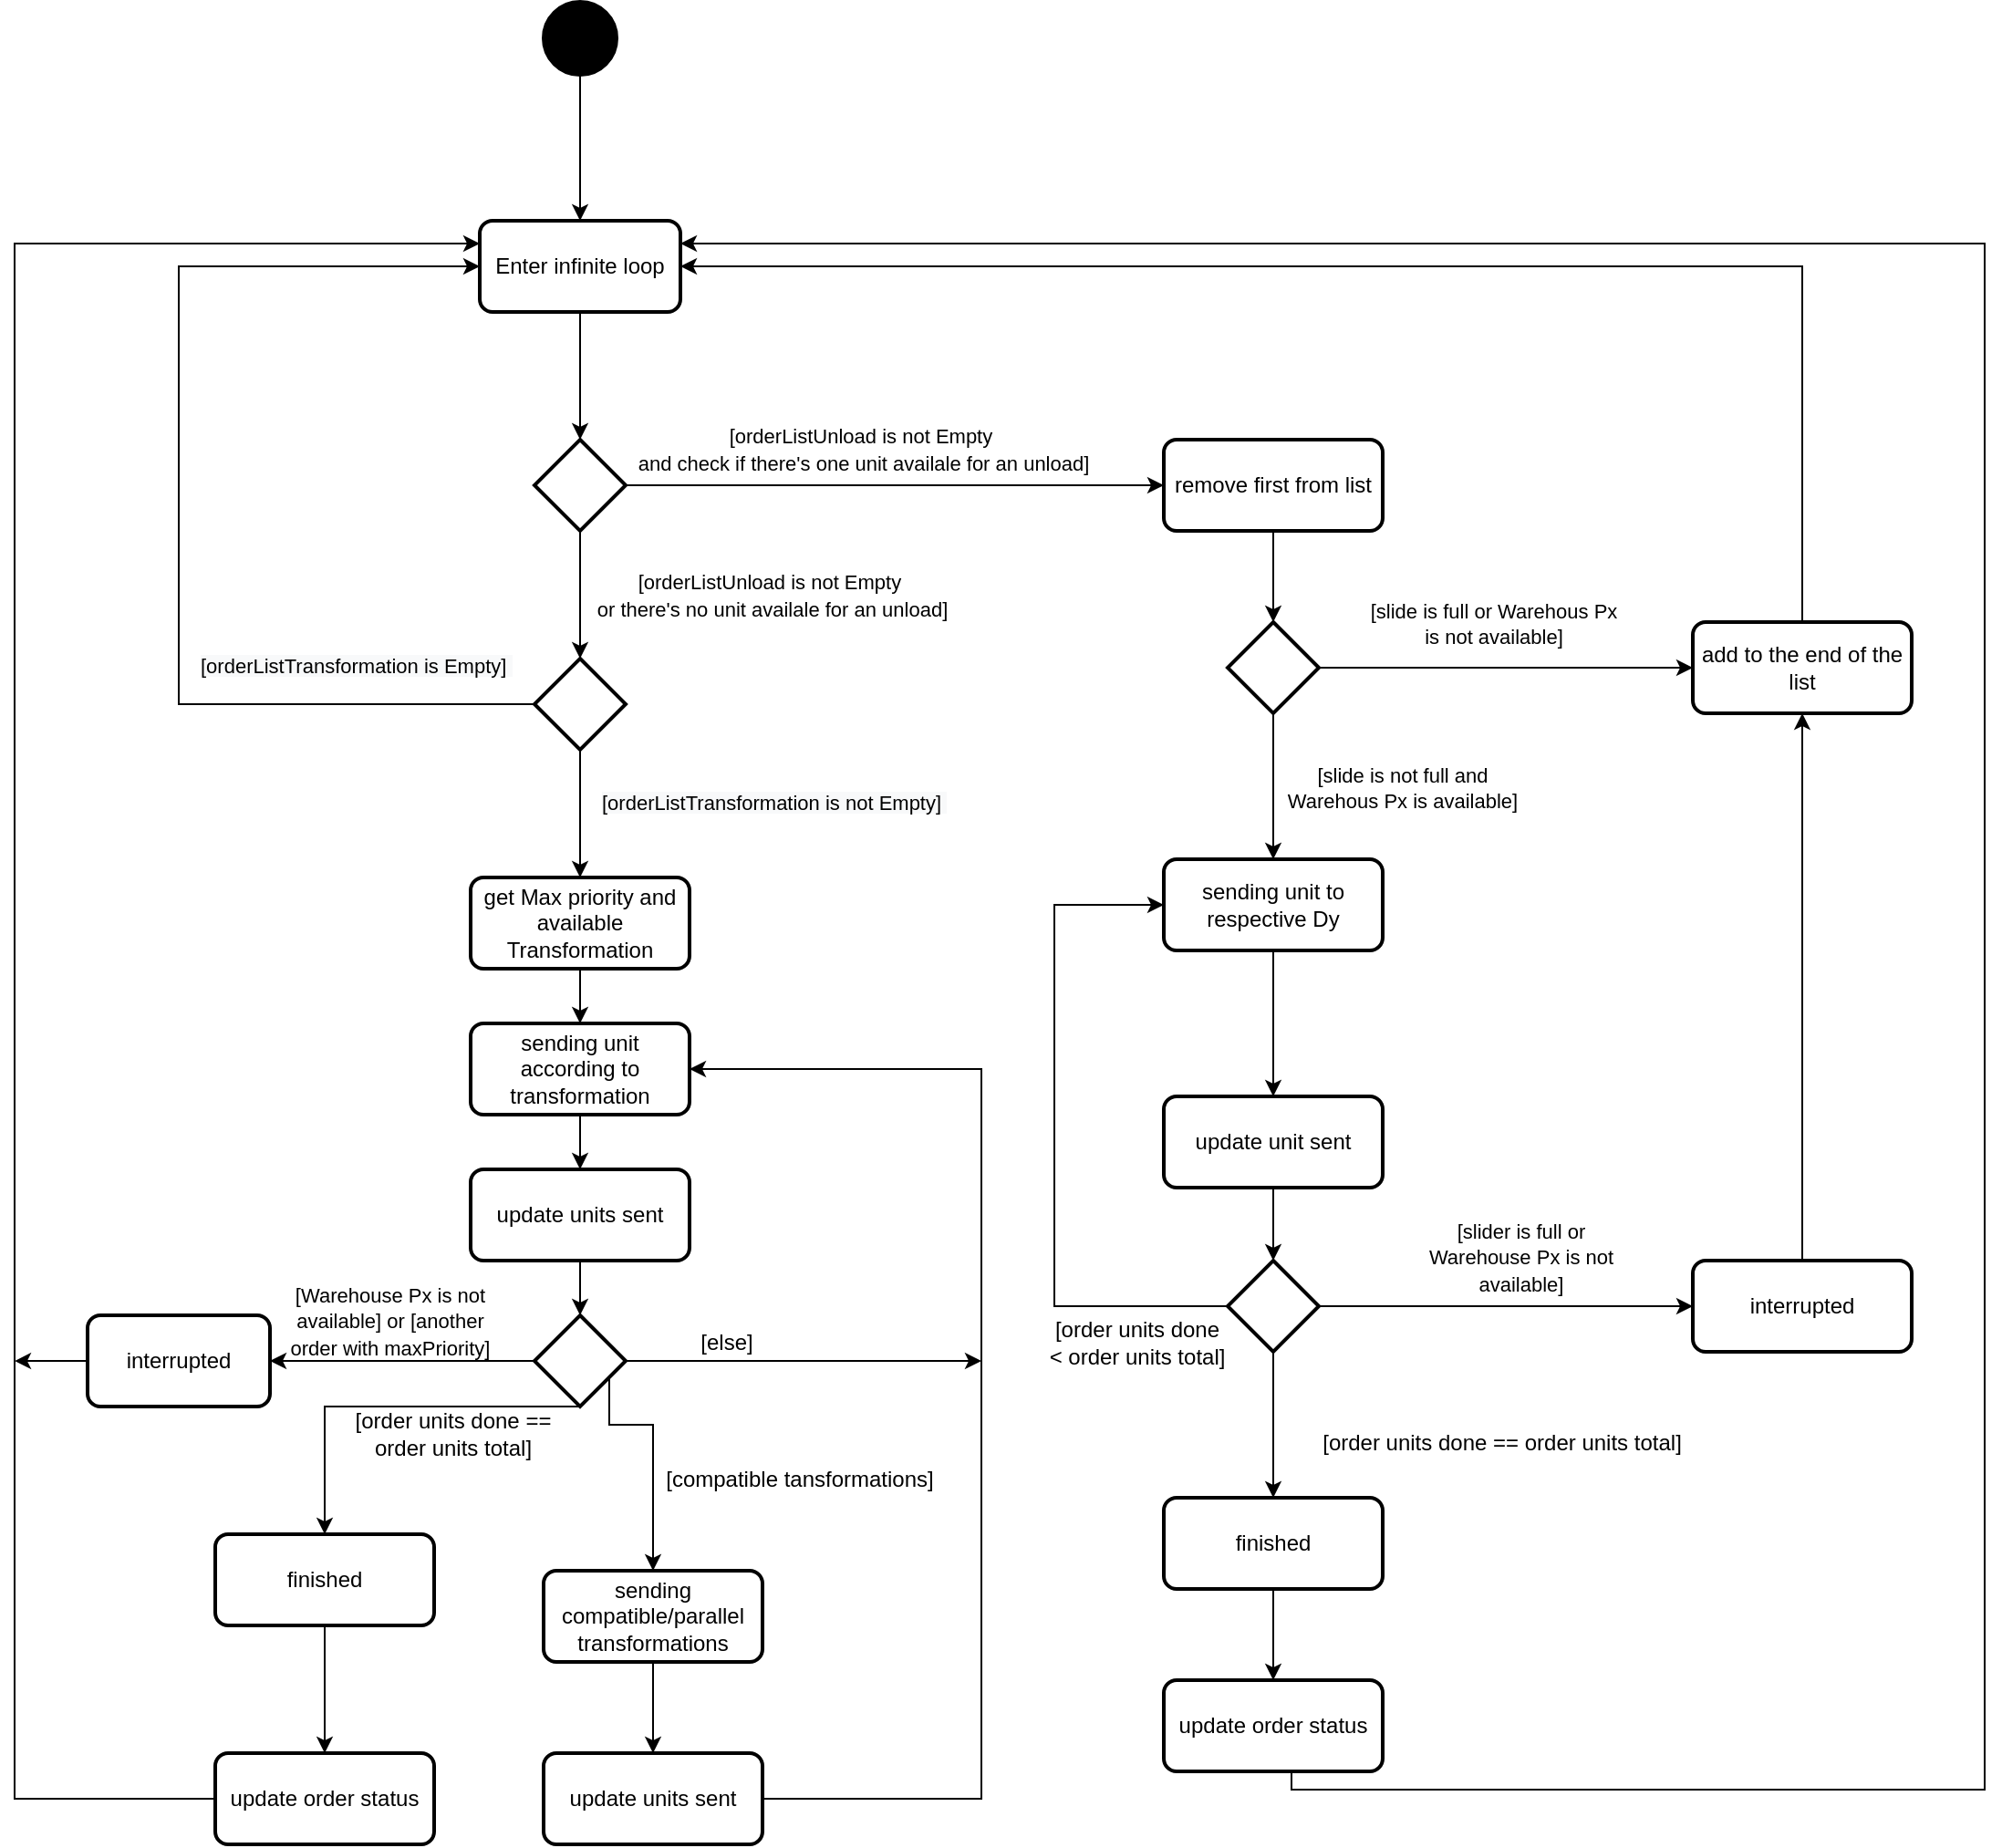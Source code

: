 <mxfile version="13.2.1" type="device"><diagram id="dD9J457rqrlUqv9bgKCG" name="Page-1"><mxGraphModel dx="1296" dy="722" grid="1" gridSize="10" guides="1" tooltips="1" connect="1" arrows="1" fold="1" page="1" pageScale="1" pageWidth="827" pageHeight="1169" math="0" shadow="0"><root><mxCell id="0"/><mxCell id="1" parent="0"/><mxCell id="ueBaZ-UX3zxbW52C_FMR-3" value="" style="edgeStyle=orthogonalEdgeStyle;rounded=0;orthogonalLoop=1;jettySize=auto;html=1;" parent="1" source="ueBaZ-UX3zxbW52C_FMR-1" target="ueBaZ-UX3zxbW52C_FMR-2" edge="1"><mxGeometry relative="1" as="geometry"/></mxCell><mxCell id="ueBaZ-UX3zxbW52C_FMR-1" value="" style="strokeWidth=2;html=1;shape=mxgraph.flowchart.start_2;whiteSpace=wrap;fillColor=#000000;" parent="1" vertex="1"><mxGeometry x="320" y="40" width="40" height="40" as="geometry"/></mxCell><mxCell id="ueBaZ-UX3zxbW52C_FMR-6" value="" style="edgeStyle=orthogonalEdgeStyle;rounded=0;orthogonalLoop=1;jettySize=auto;html=1;" parent="1" source="ueBaZ-UX3zxbW52C_FMR-2" target="ueBaZ-UX3zxbW52C_FMR-4" edge="1"><mxGeometry relative="1" as="geometry"/></mxCell><mxCell id="ueBaZ-UX3zxbW52C_FMR-2" value="Enter infinite loop" style="rounded=1;whiteSpace=wrap;html=1;absoluteArcSize=1;arcSize=14;strokeWidth=2;fillColor=#FFFFFF;" parent="1" vertex="1"><mxGeometry x="285" y="160" width="110" height="50" as="geometry"/></mxCell><mxCell id="ueBaZ-UX3zxbW52C_FMR-11" value="" style="edgeStyle=orthogonalEdgeStyle;rounded=0;orthogonalLoop=1;jettySize=auto;html=1;" parent="1" source="ueBaZ-UX3zxbW52C_FMR-4" target="ueBaZ-UX3zxbW52C_FMR-10" edge="1"><mxGeometry relative="1" as="geometry"/></mxCell><mxCell id="ueBaZ-UX3zxbW52C_FMR-25" value="" style="edgeStyle=orthogonalEdgeStyle;rounded=0;orthogonalLoop=1;jettySize=auto;html=1;" parent="1" source="ueBaZ-UX3zxbW52C_FMR-4" edge="1"><mxGeometry relative="1" as="geometry"><mxPoint x="660" y="305" as="targetPoint"/></mxGeometry></mxCell><mxCell id="ueBaZ-UX3zxbW52C_FMR-4" value="" style="strokeWidth=2;html=1;shape=mxgraph.flowchart.decision;whiteSpace=wrap;fillColor=#FFFFFF;" parent="1" vertex="1"><mxGeometry x="315" y="280" width="50" height="50" as="geometry"/></mxCell><mxCell id="ueBaZ-UX3zxbW52C_FMR-7" value="&lt;span style=&quot;font-size: 11px&quot;&gt;[orderListUnload is not Empty&amp;nbsp; &lt;br&gt;and check if there's one unit availale for an unload]&lt;/span&gt;" style="text;html=1;align=center;verticalAlign=middle;resizable=0;points=[];autosize=1;" parent="1" vertex="1"><mxGeometry x="365" y="270" width="260" height="30" as="geometry"/></mxCell><mxCell id="ueBaZ-UX3zxbW52C_FMR-15" value="" style="edgeStyle=orthogonalEdgeStyle;rounded=0;orthogonalLoop=1;jettySize=auto;html=1;entryX=0;entryY=0.5;entryDx=0;entryDy=0;exitX=0;exitY=0.5;exitDx=0;exitDy=0;exitPerimeter=0;" parent="1" source="ueBaZ-UX3zxbW52C_FMR-10" target="ueBaZ-UX3zxbW52C_FMR-2" edge="1"><mxGeometry relative="1" as="geometry"><mxPoint x="340" y="530" as="targetPoint"/><Array as="points"><mxPoint x="120" y="425"/><mxPoint x="120" y="185"/></Array></mxGeometry></mxCell><mxCell id="ueBaZ-UX3zxbW52C_FMR-19" value="" style="edgeStyle=orthogonalEdgeStyle;rounded=0;orthogonalLoop=1;jettySize=auto;html=1;" parent="1" source="ueBaZ-UX3zxbW52C_FMR-10" edge="1"><mxGeometry relative="1" as="geometry"><mxPoint x="340" y="520" as="targetPoint"/></mxGeometry></mxCell><mxCell id="ueBaZ-UX3zxbW52C_FMR-10" value="" style="strokeWidth=2;html=1;shape=mxgraph.flowchart.decision;whiteSpace=wrap;fillColor=#FFFFFF;" parent="1" vertex="1"><mxGeometry x="315" y="400" width="50" height="50" as="geometry"/></mxCell><mxCell id="ueBaZ-UX3zxbW52C_FMR-13" value="&lt;span style=&quot;color: rgb(0 , 0 , 0) ; font-family: &amp;#34;helvetica&amp;#34; ; font-size: 11px ; font-style: normal ; font-weight: 400 ; letter-spacing: normal ; text-align: center ; text-indent: 0px ; text-transform: none ; word-spacing: 0px ; background-color: rgb(248 , 249 , 250) ; display: inline ; float: none&quot;&gt;[orderListTransformation is not Empty]&amp;nbsp;&lt;/span&gt;" style="text;whiteSpace=wrap;html=1;" parent="1" vertex="1"><mxGeometry x="350" y="465" width="200" height="30" as="geometry"/></mxCell><mxCell id="ueBaZ-UX3zxbW52C_FMR-27" value="" style="edgeStyle=orthogonalEdgeStyle;rounded=0;orthogonalLoop=1;jettySize=auto;html=1;" parent="1" source="ueBaZ-UX3zxbW52C_FMR-26" edge="1"><mxGeometry relative="1" as="geometry"><mxPoint x="720" y="380" as="targetPoint"/><Array as="points"><mxPoint x="720" y="370"/></Array></mxGeometry></mxCell><mxCell id="ueBaZ-UX3zxbW52C_FMR-26" value="remove first from list" style="rounded=1;whiteSpace=wrap;html=1;absoluteArcSize=1;arcSize=14;strokeWidth=2;fillColor=#FFFFFF;" parent="1" vertex="1"><mxGeometry x="660" y="280" width="120" height="50" as="geometry"/></mxCell><mxCell id="ueBaZ-UX3zxbW52C_FMR-32" value="" style="edgeStyle=orthogonalEdgeStyle;rounded=0;orthogonalLoop=1;jettySize=auto;html=1;" parent="1" source="ueBaZ-UX3zxbW52C_FMR-29" edge="1"><mxGeometry relative="1" as="geometry"><mxPoint x="720" y="510" as="targetPoint"/></mxGeometry></mxCell><mxCell id="ueBaZ-UX3zxbW52C_FMR-40" value="" style="edgeStyle=orthogonalEdgeStyle;rounded=0;orthogonalLoop=1;jettySize=auto;html=1;" parent="1" source="ueBaZ-UX3zxbW52C_FMR-29" edge="1"><mxGeometry relative="1" as="geometry"><mxPoint x="950" y="405.0" as="targetPoint"/></mxGeometry></mxCell><mxCell id="ueBaZ-UX3zxbW52C_FMR-29" value="" style="strokeWidth=2;html=1;shape=mxgraph.flowchart.decision;whiteSpace=wrap;fillColor=#FFFFFF;" parent="1" vertex="1"><mxGeometry x="695" y="380" width="50" height="50" as="geometry"/></mxCell><mxCell id="ueBaZ-UX3zxbW52C_FMR-30" value="&lt;div style=&quot;text-align: center&quot;&gt;&lt;span style=&quot;font-size: 11px&quot;&gt;&lt;font face=&quot;helvetica&quot;&gt;[slide is not full and Warehous Px is available]&lt;/font&gt;&lt;/span&gt;&lt;/div&gt;" style="text;whiteSpace=wrap;html=1;" parent="1" vertex="1"><mxGeometry x="720" y="450" width="140" height="40" as="geometry"/></mxCell><mxCell id="ueBaZ-UX3zxbW52C_FMR-36" value="" style="edgeStyle=orthogonalEdgeStyle;rounded=0;orthogonalLoop=1;jettySize=auto;html=1;" parent="1" source="ueBaZ-UX3zxbW52C_FMR-34" edge="1"><mxGeometry relative="1" as="geometry"><mxPoint x="720" y="640" as="targetPoint"/></mxGeometry></mxCell><mxCell id="ueBaZ-UX3zxbW52C_FMR-34" value="sending unit to respective Dy" style="rounded=1;whiteSpace=wrap;html=1;absoluteArcSize=1;arcSize=14;strokeWidth=2;fillColor=#FFFFFF;" parent="1" vertex="1"><mxGeometry x="660" y="510" width="120" height="50" as="geometry"/></mxCell><mxCell id="ueBaZ-UX3zxbW52C_FMR-47" value="" style="edgeStyle=orthogonalEdgeStyle;rounded=0;orthogonalLoop=1;jettySize=auto;html=1;entryX=0;entryY=0.5;entryDx=0;entryDy=0;" parent="1" source="ueBaZ-UX3zxbW52C_FMR-37" target="ueBaZ-UX3zxbW52C_FMR-48" edge="1"><mxGeometry relative="1" as="geometry"><mxPoint x="835" y="755" as="targetPoint"/></mxGeometry></mxCell><mxCell id="ueBaZ-UX3zxbW52C_FMR-52" value="" style="edgeStyle=orthogonalEdgeStyle;rounded=0;orthogonalLoop=1;jettySize=auto;html=1;entryX=0.5;entryY=0;entryDx=0;entryDy=0;" parent="1" source="ueBaZ-UX3zxbW52C_FMR-37" target="ueBaZ-UX3zxbW52C_FMR-53" edge="1"><mxGeometry relative="1" as="geometry"><mxPoint x="730" y="860" as="targetPoint"/><Array as="points"/></mxGeometry></mxCell><mxCell id="ueBaZ-UX3zxbW52C_FMR-67" style="edgeStyle=orthogonalEdgeStyle;rounded=0;orthogonalLoop=1;jettySize=auto;html=1;exitX=0;exitY=0.5;exitDx=0;exitDy=0;exitPerimeter=0;entryX=0;entryY=0.5;entryDx=0;entryDy=0;" parent="1" source="ueBaZ-UX3zxbW52C_FMR-37" target="ueBaZ-UX3zxbW52C_FMR-34" edge="1"><mxGeometry relative="1" as="geometry"><Array as="points"><mxPoint x="600" y="755"/><mxPoint x="600" y="535"/></Array></mxGeometry></mxCell><mxCell id="ueBaZ-UX3zxbW52C_FMR-37" value="" style="strokeWidth=2;html=1;shape=mxgraph.flowchart.decision;whiteSpace=wrap;fillColor=#FFFFFF;" parent="1" vertex="1"><mxGeometry x="695" y="730" width="50" height="50" as="geometry"/></mxCell><mxCell id="ueBaZ-UX3zxbW52C_FMR-44" style="edgeStyle=orthogonalEdgeStyle;rounded=0;orthogonalLoop=1;jettySize=auto;html=1;entryX=1;entryY=0.5;entryDx=0;entryDy=0;" parent="1" source="ueBaZ-UX3zxbW52C_FMR-41" target="ueBaZ-UX3zxbW52C_FMR-2" edge="1"><mxGeometry relative="1" as="geometry"><mxPoint x="1010" y="170" as="targetPoint"/><Array as="points"><mxPoint x="1010" y="185"/></Array></mxGeometry></mxCell><mxCell id="ueBaZ-UX3zxbW52C_FMR-41" value="add to the end of the list" style="rounded=1;whiteSpace=wrap;html=1;absoluteArcSize=1;arcSize=14;strokeWidth=2;fillColor=#FFFFFF;" parent="1" vertex="1"><mxGeometry x="950" y="380" width="120" height="50" as="geometry"/></mxCell><mxCell id="ueBaZ-UX3zxbW52C_FMR-45" value="&lt;div style=&quot;text-align: center&quot;&gt;&lt;span style=&quot;font-size: 11px&quot;&gt;&lt;font face=&quot;helvetica&quot;&gt;[slider is full or Warehouse Px is not available]&lt;/font&gt;&lt;/span&gt;&lt;/div&gt;" style="text;whiteSpace=wrap;html=1;" parent="1" vertex="1"><mxGeometry x="790" y="700" width="130" height="30" as="geometry"/></mxCell><mxCell id="ueBaZ-UX3zxbW52C_FMR-50" style="edgeStyle=orthogonalEdgeStyle;rounded=0;orthogonalLoop=1;jettySize=auto;html=1;entryX=0.5;entryY=1;entryDx=0;entryDy=0;" parent="1" source="ueBaZ-UX3zxbW52C_FMR-48" target="ueBaZ-UX3zxbW52C_FMR-41" edge="1"><mxGeometry relative="1" as="geometry"/></mxCell><mxCell id="ueBaZ-UX3zxbW52C_FMR-48" value="interrupted" style="rounded=1;whiteSpace=wrap;html=1;absoluteArcSize=1;arcSize=14;strokeWidth=2;fillColor=#FFFFFF;" parent="1" vertex="1"><mxGeometry x="950" y="730" width="120" height="50" as="geometry"/></mxCell><mxCell id="ueBaZ-UX3zxbW52C_FMR-56" value="" style="edgeStyle=orthogonalEdgeStyle;rounded=0;orthogonalLoop=1;jettySize=auto;html=1;" parent="1" source="ueBaZ-UX3zxbW52C_FMR-53" target="ueBaZ-UX3zxbW52C_FMR-55" edge="1"><mxGeometry relative="1" as="geometry"/></mxCell><mxCell id="ueBaZ-UX3zxbW52C_FMR-53" value="finished" style="rounded=1;whiteSpace=wrap;html=1;absoluteArcSize=1;arcSize=14;strokeWidth=2;fillColor=#FFFFFF;" parent="1" vertex="1"><mxGeometry x="660" y="860" width="120" height="50" as="geometry"/></mxCell><mxCell id="ueBaZ-UX3zxbW52C_FMR-57" style="edgeStyle=orthogonalEdgeStyle;rounded=0;orthogonalLoop=1;jettySize=auto;html=1;entryX=1;entryY=0.25;entryDx=0;entryDy=0;" parent="1" source="ueBaZ-UX3zxbW52C_FMR-55" target="ueBaZ-UX3zxbW52C_FMR-2" edge="1"><mxGeometry relative="1" as="geometry"><Array as="points"><mxPoint x="730" y="1020"/><mxPoint x="1110" y="1020"/><mxPoint x="1110" y="172"/></Array></mxGeometry></mxCell><mxCell id="ueBaZ-UX3zxbW52C_FMR-55" value="update order status" style="rounded=1;whiteSpace=wrap;html=1;absoluteArcSize=1;arcSize=14;strokeWidth=2;fillColor=#FFFFFF;" parent="1" vertex="1"><mxGeometry x="660" y="960" width="120" height="50" as="geometry"/></mxCell><mxCell id="ueBaZ-UX3zxbW52C_FMR-54" value="[order units done == order units total]" style="text;html=1;align=center;verticalAlign=middle;resizable=0;points=[];autosize=1;" parent="1" vertex="1"><mxGeometry x="740" y="820" width="210" height="20" as="geometry"/></mxCell><mxCell id="ueBaZ-UX3zxbW52C_FMR-61" value="" style="edgeStyle=orthogonalEdgeStyle;rounded=0;orthogonalLoop=1;jettySize=auto;html=1;" parent="1" source="ueBaZ-UX3zxbW52C_FMR-59" target="ueBaZ-UX3zxbW52C_FMR-60" edge="1"><mxGeometry relative="1" as="geometry"/></mxCell><mxCell id="ueBaZ-UX3zxbW52C_FMR-59" value="get Max priority and available Transformation" style="rounded=1;whiteSpace=wrap;html=1;absoluteArcSize=1;arcSize=14;strokeWidth=2;fillColor=#FFFFFF;" parent="1" vertex="1"><mxGeometry x="280" y="520" width="120" height="50" as="geometry"/></mxCell><mxCell id="ueBaZ-UX3zxbW52C_FMR-91" value="" style="edgeStyle=orthogonalEdgeStyle;rounded=0;orthogonalLoop=1;jettySize=auto;html=1;" parent="1" source="ueBaZ-UX3zxbW52C_FMR-60" target="ueBaZ-UX3zxbW52C_FMR-90" edge="1"><mxGeometry relative="1" as="geometry"/></mxCell><mxCell id="ueBaZ-UX3zxbW52C_FMR-60" value="sending unit according to transformation" style="rounded=1;whiteSpace=wrap;html=1;absoluteArcSize=1;arcSize=14;strokeWidth=2;fillColor=#FFFFFF;" parent="1" vertex="1"><mxGeometry x="280" y="600" width="120" height="50" as="geometry"/></mxCell><mxCell id="ueBaZ-UX3zxbW52C_FMR-62" value="&lt;span style=&quot;color: rgb(0 , 0 , 0) ; font-family: &amp;#34;helvetica&amp;#34; ; font-size: 11px ; font-style: normal ; font-weight: 400 ; letter-spacing: normal ; text-align: center ; text-indent: 0px ; text-transform: none ; word-spacing: 0px ; background-color: rgb(248 , 249 , 250) ; display: inline ; float: none&quot;&gt;[orderListTransformation is Empty]&amp;nbsp;&lt;/span&gt;" style="text;whiteSpace=wrap;html=1;" parent="1" vertex="1"><mxGeometry x="130" y="390" width="200" height="30" as="geometry"/></mxCell><mxCell id="ueBaZ-UX3zxbW52C_FMR-63" value="&lt;span style=&quot;font-size: 11px&quot;&gt;[orderListUnload is not Empty&amp;nbsp; &lt;br&gt;or there's no unit availale for an unload]&lt;/span&gt;" style="text;html=1;align=center;verticalAlign=middle;resizable=0;points=[];autosize=1;" parent="1" vertex="1"><mxGeometry x="340" y="350" width="210" height="30" as="geometry"/></mxCell><mxCell id="ueBaZ-UX3zxbW52C_FMR-64" value="&lt;div style=&quot;text-align: center&quot;&gt;&lt;span style=&quot;font-size: 11px&quot;&gt;&lt;font face=&quot;helvetica&quot;&gt;[slide is full or Warehous Px is not available]&lt;/font&gt;&lt;/span&gt;&lt;/div&gt;" style="text;whiteSpace=wrap;html=1;" parent="1" vertex="1"><mxGeometry x="770" y="360" width="140" height="40" as="geometry"/></mxCell><mxCell id="ueBaZ-UX3zxbW52C_FMR-65" style="edgeStyle=orthogonalEdgeStyle;rounded=0;orthogonalLoop=1;jettySize=auto;html=1;exitX=0.5;exitY=1;exitDx=0;exitDy=0;" parent="1" source="ueBaZ-UX3zxbW52C_FMR-45" target="ueBaZ-UX3zxbW52C_FMR-45" edge="1"><mxGeometry relative="1" as="geometry"/></mxCell><mxCell id="ueBaZ-UX3zxbW52C_FMR-66" value="[order units done &lt;br&gt;&amp;lt; order units total]" style="text;html=1;align=center;verticalAlign=middle;resizable=0;points=[];autosize=1;" parent="1" vertex="1"><mxGeometry x="590" y="760" width="110" height="30" as="geometry"/></mxCell><mxCell id="ueBaZ-UX3zxbW52C_FMR-68" value="" style="edgeStyle=orthogonalEdgeStyle;rounded=0;orthogonalLoop=1;jettySize=auto;html=1;entryX=1;entryY=0.5;entryDx=0;entryDy=0;" parent="1" source="ueBaZ-UX3zxbW52C_FMR-70" target="ueBaZ-UX3zxbW52C_FMR-72" edge="1"><mxGeometry relative="1" as="geometry"><mxPoint x="445" y="785" as="targetPoint"/></mxGeometry></mxCell><mxCell id="ueBaZ-UX3zxbW52C_FMR-69" value="" style="edgeStyle=orthogonalEdgeStyle;rounded=0;orthogonalLoop=1;jettySize=auto;html=1;entryX=0.5;entryY=0;entryDx=0;entryDy=0;exitX=0.5;exitY=1;exitDx=0;exitDy=0;exitPerimeter=0;" parent="1" source="ueBaZ-UX3zxbW52C_FMR-70" target="ueBaZ-UX3zxbW52C_FMR-78" edge="1"><mxGeometry relative="1" as="geometry"><mxPoint x="340" y="890" as="targetPoint"/><Array as="points"><mxPoint x="200" y="810"/></Array></mxGeometry></mxCell><mxCell id="ueBaZ-UX3zxbW52C_FMR-82" style="edgeStyle=orthogonalEdgeStyle;rounded=0;orthogonalLoop=1;jettySize=auto;html=1;exitX=0.82;exitY=0.7;exitDx=0;exitDy=0;exitPerimeter=0;entryX=0.5;entryY=0;entryDx=0;entryDy=0;" parent="1" source="ueBaZ-UX3zxbW52C_FMR-70" target="ueBaZ-UX3zxbW52C_FMR-83" edge="1"><mxGeometry relative="1" as="geometry"><mxPoint x="500" y="870" as="targetPoint"/><Array as="points"><mxPoint x="356" y="820"/><mxPoint x="380" y="820"/></Array></mxGeometry></mxCell><mxCell id="oPAns0Ki3qFx8WJgp3s0-2" style="edgeStyle=orthogonalEdgeStyle;rounded=0;orthogonalLoop=1;jettySize=auto;html=1;exitX=1;exitY=0.5;exitDx=0;exitDy=0;exitPerimeter=0;" edge="1" parent="1" source="ueBaZ-UX3zxbW52C_FMR-70"><mxGeometry relative="1" as="geometry"><mxPoint x="560" y="785" as="targetPoint"/></mxGeometry></mxCell><mxCell id="ueBaZ-UX3zxbW52C_FMR-70" value="" style="strokeWidth=2;html=1;shape=mxgraph.flowchart.decision;whiteSpace=wrap;fillColor=#FFFFFF;" parent="1" vertex="1"><mxGeometry x="315" y="760" width="50" height="50" as="geometry"/></mxCell><mxCell id="ueBaZ-UX3zxbW52C_FMR-71" value="&lt;div style=&quot;text-align: center&quot;&gt;&lt;span style=&quot;font-size: 11px&quot;&gt;&lt;font face=&quot;helvetica&quot;&gt;[Warehouse Px is not available] or [another order with maxPriority]&lt;/font&gt;&lt;/span&gt;&lt;/div&gt;" style="text;whiteSpace=wrap;html=1;" parent="1" vertex="1"><mxGeometry x="170" y="735" width="130" height="30" as="geometry"/></mxCell><mxCell id="ueBaZ-UX3zxbW52C_FMR-95" style="edgeStyle=orthogonalEdgeStyle;rounded=0;orthogonalLoop=1;jettySize=auto;html=1;exitX=0;exitY=0.5;exitDx=0;exitDy=0;" parent="1" source="ueBaZ-UX3zxbW52C_FMR-72" edge="1"><mxGeometry relative="1" as="geometry"><mxPoint x="30" y="785.059" as="targetPoint"/></mxGeometry></mxCell><mxCell id="ueBaZ-UX3zxbW52C_FMR-72" value="interrupted" style="rounded=1;whiteSpace=wrap;html=1;absoluteArcSize=1;arcSize=14;strokeWidth=2;fillColor=#FFFFFF;" parent="1" vertex="1"><mxGeometry x="70" y="760" width="100" height="50" as="geometry"/></mxCell><mxCell id="ueBaZ-UX3zxbW52C_FMR-74" value="[order units done == &lt;br&gt;order units total]" style="text;html=1;align=center;verticalAlign=middle;resizable=0;points=[];autosize=1;" parent="1" vertex="1"><mxGeometry x="210" y="810" width="120" height="30" as="geometry"/></mxCell><mxCell id="ueBaZ-UX3zxbW52C_FMR-75" style="edgeStyle=orthogonalEdgeStyle;rounded=0;orthogonalLoop=1;jettySize=auto;html=1;exitX=0.5;exitY=1;exitDx=0;exitDy=0;" parent="1" source="ueBaZ-UX3zxbW52C_FMR-71" target="ueBaZ-UX3zxbW52C_FMR-71" edge="1"><mxGeometry relative="1" as="geometry"/></mxCell><mxCell id="ueBaZ-UX3zxbW52C_FMR-80" value="" style="edgeStyle=orthogonalEdgeStyle;rounded=0;orthogonalLoop=1;jettySize=auto;html=1;" parent="1" source="ueBaZ-UX3zxbW52C_FMR-78" target="ueBaZ-UX3zxbW52C_FMR-79" edge="1"><mxGeometry relative="1" as="geometry"/></mxCell><mxCell id="ueBaZ-UX3zxbW52C_FMR-78" value="finished" style="rounded=1;whiteSpace=wrap;html=1;absoluteArcSize=1;arcSize=14;strokeWidth=2;fillColor=#FFFFFF;" parent="1" vertex="1"><mxGeometry x="140" y="880" width="120" height="50" as="geometry"/></mxCell><mxCell id="ueBaZ-UX3zxbW52C_FMR-94" style="edgeStyle=orthogonalEdgeStyle;rounded=0;orthogonalLoop=1;jettySize=auto;html=1;entryX=0;entryY=0.25;entryDx=0;entryDy=0;" parent="1" source="ueBaZ-UX3zxbW52C_FMR-79" target="ueBaZ-UX3zxbW52C_FMR-2" edge="1"><mxGeometry relative="1" as="geometry"><Array as="points"><mxPoint x="200" y="1025"/><mxPoint x="30" y="1025"/><mxPoint x="30" y="172"/></Array></mxGeometry></mxCell><mxCell id="ueBaZ-UX3zxbW52C_FMR-79" value="update order status" style="rounded=1;whiteSpace=wrap;html=1;absoluteArcSize=1;arcSize=14;strokeWidth=2;fillColor=#FFFFFF;" parent="1" vertex="1"><mxGeometry x="140" y="1000" width="120" height="50" as="geometry"/></mxCell><mxCell id="ueBaZ-UX3zxbW52C_FMR-81" value="[compatible tansformations]" style="text;html=1;align=center;verticalAlign=middle;resizable=0;points=[];autosize=1;" parent="1" vertex="1"><mxGeometry x="380" y="840" width="160" height="20" as="geometry"/></mxCell><mxCell id="ueBaZ-UX3zxbW52C_FMR-89" value="" style="edgeStyle=orthogonalEdgeStyle;rounded=0;orthogonalLoop=1;jettySize=auto;html=1;" parent="1" source="ueBaZ-UX3zxbW52C_FMR-83" target="ueBaZ-UX3zxbW52C_FMR-88" edge="1"><mxGeometry relative="1" as="geometry"/></mxCell><mxCell id="ueBaZ-UX3zxbW52C_FMR-83" value="sending compatible/parallel transformations" style="rounded=1;whiteSpace=wrap;html=1;absoluteArcSize=1;arcSize=14;strokeWidth=2;fillColor=#FFFFFF;" parent="1" vertex="1"><mxGeometry x="320" y="900" width="120" height="50" as="geometry"/></mxCell><mxCell id="ueBaZ-UX3zxbW52C_FMR-87" value="" style="edgeStyle=orthogonalEdgeStyle;rounded=0;orthogonalLoop=1;jettySize=auto;html=1;" parent="1" source="ueBaZ-UX3zxbW52C_FMR-86" target="ueBaZ-UX3zxbW52C_FMR-37" edge="1"><mxGeometry relative="1" as="geometry"/></mxCell><mxCell id="ueBaZ-UX3zxbW52C_FMR-86" value="update unit sent" style="rounded=1;whiteSpace=wrap;html=1;absoluteArcSize=1;arcSize=14;strokeWidth=2;fillColor=#FFFFFF;" parent="1" vertex="1"><mxGeometry x="660" y="640" width="120" height="50" as="geometry"/></mxCell><mxCell id="ueBaZ-UX3zxbW52C_FMR-93" style="edgeStyle=orthogonalEdgeStyle;rounded=0;orthogonalLoop=1;jettySize=auto;html=1;entryX=1;entryY=0.5;entryDx=0;entryDy=0;" parent="1" source="ueBaZ-UX3zxbW52C_FMR-88" target="ueBaZ-UX3zxbW52C_FMR-60" edge="1"><mxGeometry relative="1" as="geometry"><Array as="points"><mxPoint x="560" y="1025"/><mxPoint x="560" y="625"/></Array></mxGeometry></mxCell><mxCell id="ueBaZ-UX3zxbW52C_FMR-88" value="update units sent" style="rounded=1;whiteSpace=wrap;html=1;absoluteArcSize=1;arcSize=14;strokeWidth=2;fillColor=#FFFFFF;" parent="1" vertex="1"><mxGeometry x="320" y="1000" width="120" height="50" as="geometry"/></mxCell><mxCell id="ueBaZ-UX3zxbW52C_FMR-92" value="" style="edgeStyle=orthogonalEdgeStyle;rounded=0;orthogonalLoop=1;jettySize=auto;html=1;" parent="1" source="ueBaZ-UX3zxbW52C_FMR-90" target="ueBaZ-UX3zxbW52C_FMR-70" edge="1"><mxGeometry relative="1" as="geometry"/></mxCell><mxCell id="ueBaZ-UX3zxbW52C_FMR-90" value="update units sent" style="rounded=1;whiteSpace=wrap;html=1;absoluteArcSize=1;arcSize=14;strokeWidth=2;fillColor=#FFFFFF;" parent="1" vertex="1"><mxGeometry x="280" y="680" width="120" height="50" as="geometry"/></mxCell><mxCell id="oPAns0Ki3qFx8WJgp3s0-1" style="edgeStyle=orthogonalEdgeStyle;rounded=0;orthogonalLoop=1;jettySize=auto;html=1;exitX=0.5;exitY=1;exitDx=0;exitDy=0;" edge="1" parent="1" source="ueBaZ-UX3zxbW52C_FMR-83" target="ueBaZ-UX3zxbW52C_FMR-83"><mxGeometry relative="1" as="geometry"/></mxCell><mxCell id="oPAns0Ki3qFx8WJgp3s0-3" value="[else]" style="text;html=1;align=center;verticalAlign=middle;resizable=0;points=[];autosize=1;" vertex="1" parent="1"><mxGeometry x="400" y="765" width="40" height="20" as="geometry"/></mxCell></root></mxGraphModel></diagram></mxfile>